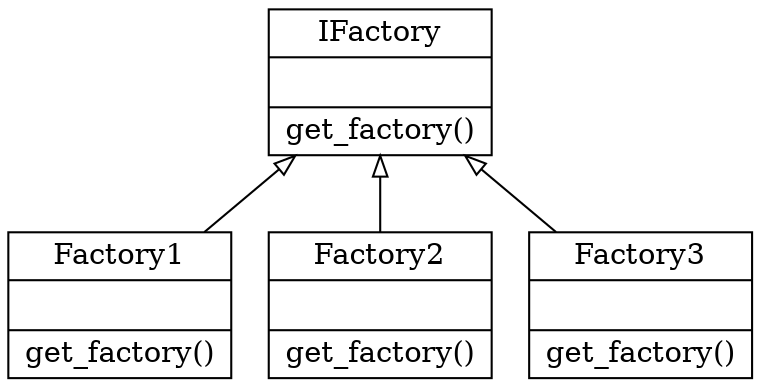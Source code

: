 digraph "classes_abstract_factory" {
charset="utf-8"
rankdir=BT
"1" [label="{Factory1|\l|get_factory()\l}", shape="record"];
"2" [label="{Factory2|\l|get_factory()\l}", shape="record"];
"3" [label="{Factory3|\l|get_factory()\l}", shape="record"];
"0" [label="{IFactory|\l|get_factory()\l}", shape="record"];
"1" -> "0" [arrowhead="empty", arrowtail="none"];
"2" -> "0" [arrowhead="empty", arrowtail="none"];
"3" -> "0" [arrowhead="empty", arrowtail="none"];
}
